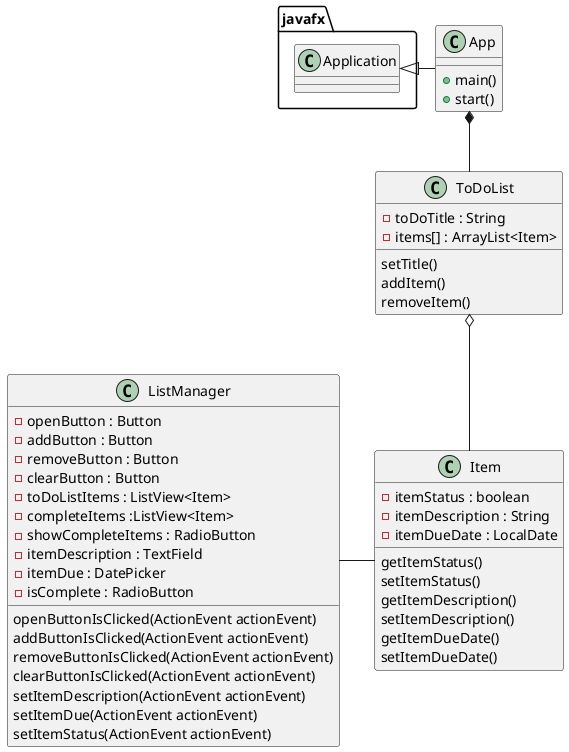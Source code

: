 @startuml
'https://plantuml.com/class-diagram



class App {
+ main()
+ start()
}

class ToDoList {
- toDoTitle : String
- items[] : ArrayList<Item>
setTitle()
addItem()
removeItem()
}

class Item {
- itemStatus : boolean
- itemDescription : String
- itemDueDate : LocalDate

getItemStatus()
setItemStatus()
getItemDescription()
setItemDescription()
getItemDueDate()
setItemDueDate()
}

class ListManager {
- openButton : Button
- addButton : Button
- removeButton : Button
- clearButton : Button
- toDoListItems : ListView<Item>
- completeItems :ListView<Item>
- showCompleteItems : RadioButton
- itemDescription : TextField
- itemDue : DatePicker
- isComplete : RadioButton

openButtonIsClicked(ActionEvent actionEvent)
addButtonIsClicked(ActionEvent actionEvent)
removeButtonIsClicked(ActionEvent actionEvent)
clearButtonIsClicked(ActionEvent actionEvent)
setItemDescription(ActionEvent actionEvent)
setItemDue(ActionEvent actionEvent)
setItemStatus(ActionEvent actionEvent)
}

javafx.Application <|- App
App *-- ToDoList
ToDoList o-- Item
ListManager - Item


@enduml